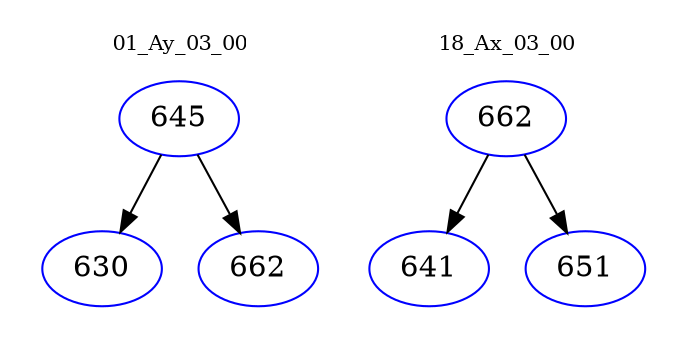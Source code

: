 digraph{
subgraph cluster_0 {
color = white
label = "01_Ay_03_00";
fontsize=10;
T0_645 [label="645", color="blue"]
T0_645 -> T0_630 [color="black"]
T0_630 [label="630", color="blue"]
T0_645 -> T0_662 [color="black"]
T0_662 [label="662", color="blue"]
}
subgraph cluster_1 {
color = white
label = "18_Ax_03_00";
fontsize=10;
T1_662 [label="662", color="blue"]
T1_662 -> T1_641 [color="black"]
T1_641 [label="641", color="blue"]
T1_662 -> T1_651 [color="black"]
T1_651 [label="651", color="blue"]
}
}
